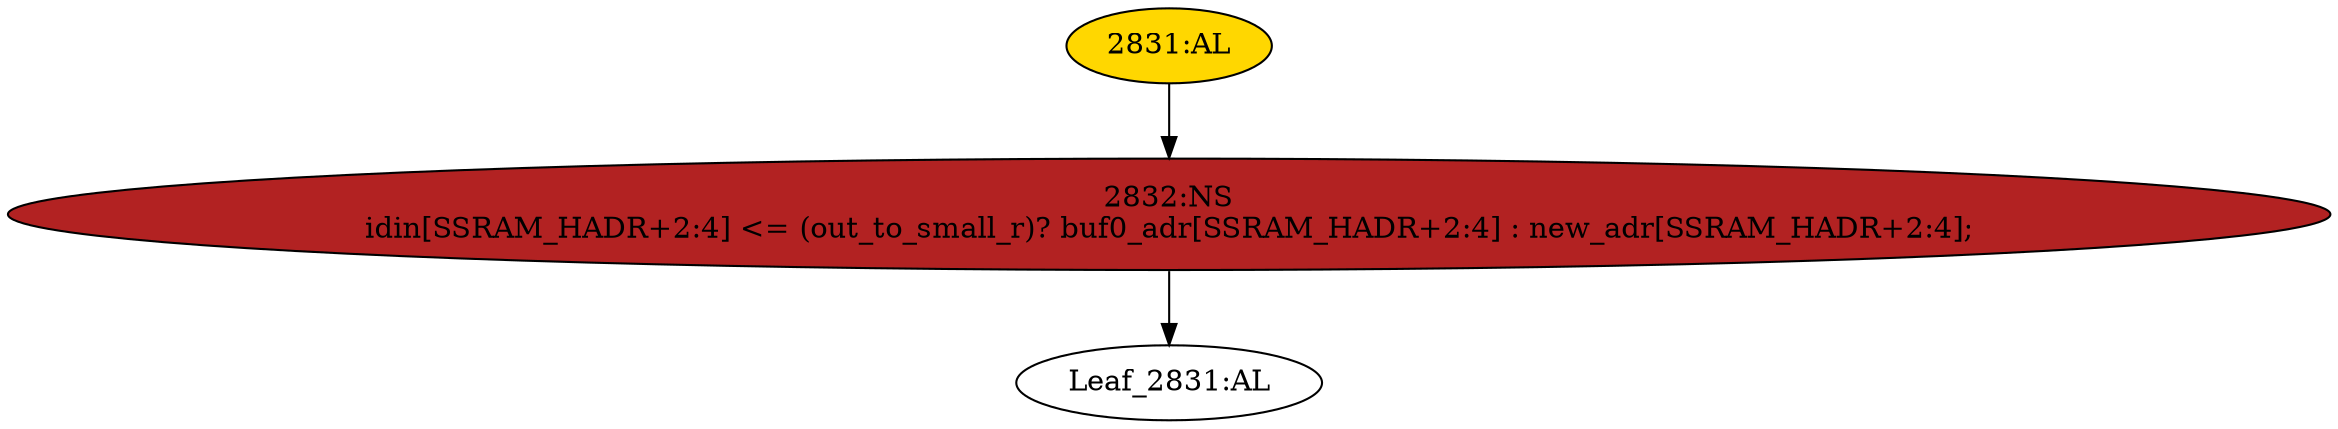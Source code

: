 strict digraph "" {
	node [label="\N"];
	"Leaf_2831:AL"	 [def_var="['idin']",
		label="Leaf_2831:AL"];
	"2832:NS"	 [ast="<pyverilog.vparser.ast.NonblockingSubstitution object at 0x7f13b554cb90>",
		fillcolor=firebrick,
		label="2832:NS
idin[SSRAM_HADR+2:4] <= (out_to_small_r)? buf0_adr[SSRAM_HADR+2:4] : new_adr[SSRAM_HADR+2:4];",
		statements="[<pyverilog.vparser.ast.NonblockingSubstitution object at 0x7f13b554cb90>]",
		style=filled,
		typ=NonblockingSubstitution];
	"2832:NS" -> "Leaf_2831:AL"	 [cond="[]",
		lineno=None];
	"2831:AL"	 [ast="<pyverilog.vparser.ast.Always object at 0x7f13b555d1d0>",
		clk_sens=True,
		fillcolor=gold,
		label="2831:AL",
		sens="['clk']",
		statements="[]",
		style=filled,
		typ=Always,
		use_var="['new_adr', 'out_to_small_r', 'buf0_adr']"];
	"2831:AL" -> "2832:NS"	 [cond="[]",
		lineno=None];
}
